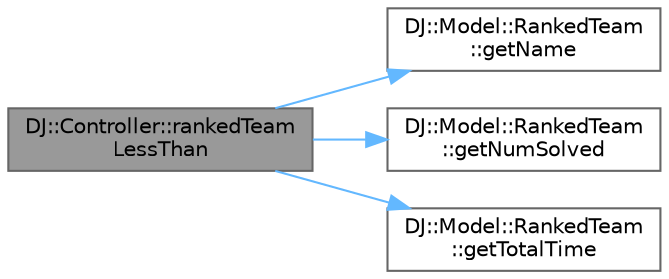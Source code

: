 digraph "DJ::Controller::rankedTeamLessThan"
{
 // LATEX_PDF_SIZE
  bgcolor="transparent";
  edge [fontname=Helvetica,fontsize=10,labelfontname=Helvetica,labelfontsize=10];
  node [fontname=Helvetica,fontsize=10,shape=box,height=0.2,width=0.4];
  rankdir="LR";
  Node1 [id="Node000001",label="DJ::Controller::rankedTeam\lLessThan",height=0.2,width=0.4,color="gray40", fillcolor="grey60", style="filled", fontcolor="black",tooltip="Used for sorting the ranking."];
  Node1 -> Node2 [id="edge1_Node000001_Node000002",color="steelblue1",style="solid",tooltip=" "];
  Node2 [id="Node000002",label="DJ::Model::RankedTeam\l::getName",height=0.2,width=0.4,color="grey40", fillcolor="white", style="filled",URL="$class_d_j_1_1_model_1_1_ranked_team.html#a37346ef1ce9d0b1b832473449fd243f3",tooltip="Returns the name of this team."];
  Node1 -> Node3 [id="edge2_Node000001_Node000003",color="steelblue1",style="solid",tooltip=" "];
  Node3 [id="Node000003",label="DJ::Model::RankedTeam\l::getNumSolved",height=0.2,width=0.4,color="grey40", fillcolor="white", style="filled",URL="$class_d_j_1_1_model_1_1_ranked_team.html#a4dd3bb5db2fd9815e65c94bd58a0d586",tooltip="Returns the number of solved problems."];
  Node1 -> Node4 [id="edge3_Node000001_Node000004",color="steelblue1",style="solid",tooltip=" "];
  Node4 [id="Node000004",label="DJ::Model::RankedTeam\l::getTotalTime",height=0.2,width=0.4,color="grey40", fillcolor="white", style="filled",URL="$class_d_j_1_1_model_1_1_ranked_team.html#a18a431718e7200adfb981180a1d61849",tooltip="Returns the total time for thist eam."];
}
